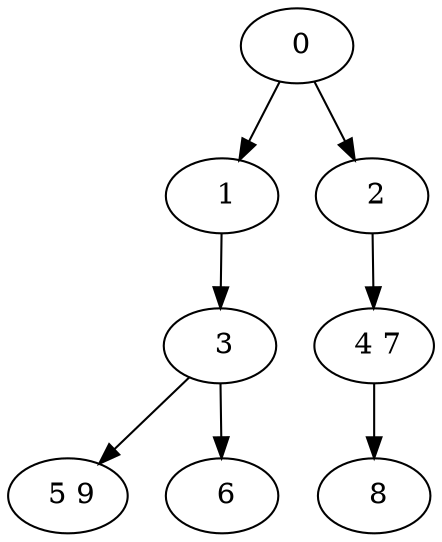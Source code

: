 digraph mytree {
" 0" -> " 1";
" 0" -> " 2";
" 1" -> " 3";
" 2" -> " 4 7";
" 3" -> " 5 9";
" 3" -> " 6";
" 4 7" -> " 8";
" 5 9";
" 6";
" 8";
}
